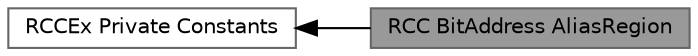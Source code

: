digraph "RCC BitAddress AliasRegion"
{
 // LATEX_PDF_SIZE
  bgcolor="transparent";
  edge [fontname=Helvetica,fontsize=10,labelfontname=Helvetica,labelfontsize=10];
  node [fontname=Helvetica,fontsize=10,shape=box,height=0.2,width=0.4];
  rankdir=LR;
  Node1 [id="Node000001",label="RCC BitAddress AliasRegion",height=0.2,width=0.4,color="gray40", fillcolor="grey60", style="filled", fontcolor="black",tooltip="RCC registers bit address in the alias region."];
  Node2 [id="Node000002",label="RCCEx Private Constants",height=0.2,width=0.4,color="grey40", fillcolor="white", style="filled",URL="$group__RCCEx__Private__Constants.html",tooltip=" "];
  Node2->Node1 [shape=plaintext, dir="back", style="solid"];
}
